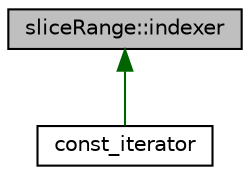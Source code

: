 digraph "sliceRange::indexer"
{
  bgcolor="transparent";
  edge [fontname="Helvetica",fontsize="10",labelfontname="Helvetica",labelfontsize="10"];
  node [fontname="Helvetica",fontsize="10",shape=record];
  Node1 [label="sliceRange::indexer",height=0.2,width=0.4,color="black", fillcolor="grey75", style="filled" fontcolor="black"];
  Node1 -> Node2 [dir="back",color="darkgreen",fontsize="10",style="solid",fontname="Helvetica"];
  Node2 [label="const_iterator",height=0.2,width=0.4,color="black",URL="$classFoam_1_1sliceRange_1_1const__iterator.html",tooltip="Forward iterator with const access. "];
}
